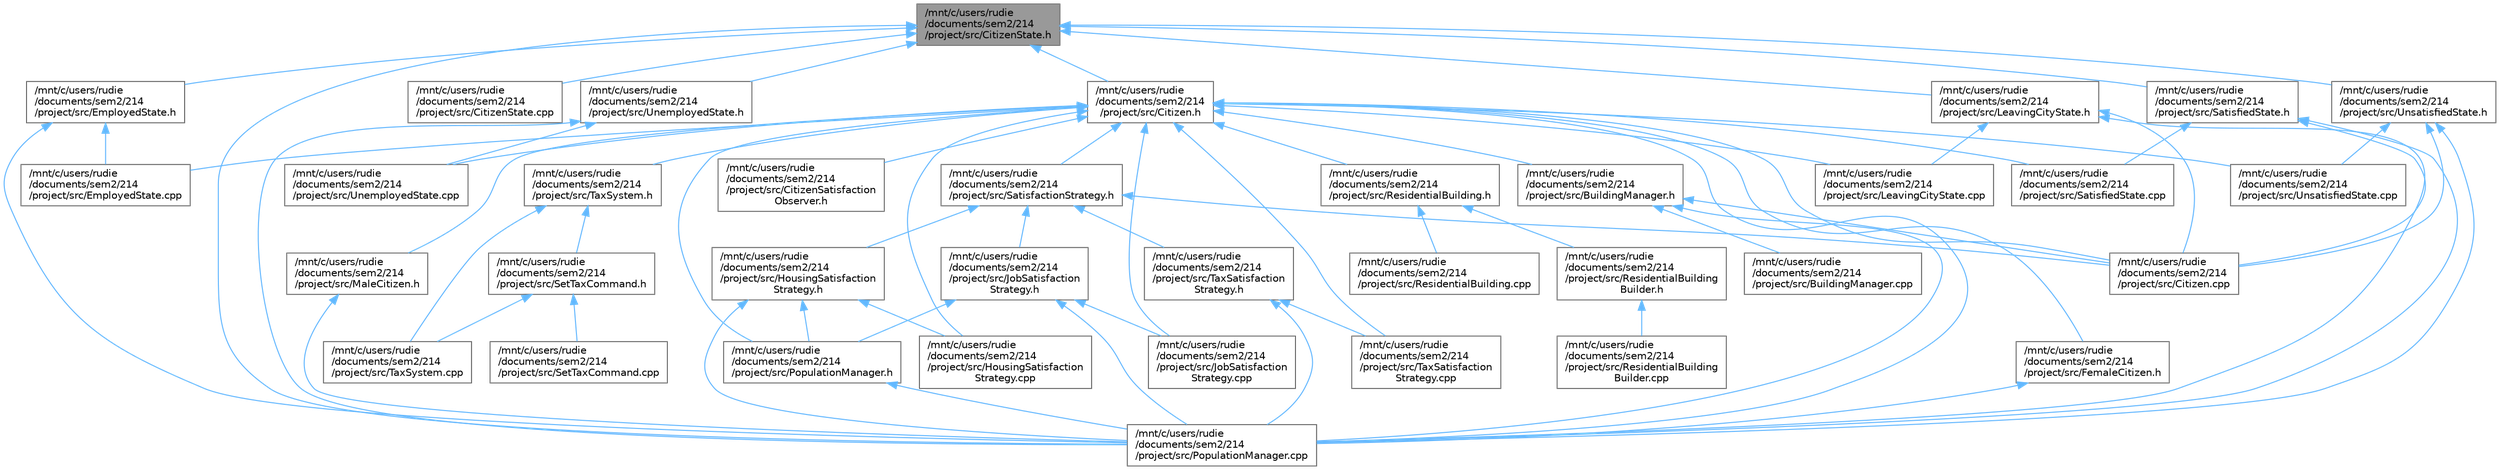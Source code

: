 digraph "/mnt/c/users/rudie/documents/sem2/214/project/src/CitizenState.h"
{
 // LATEX_PDF_SIZE
  bgcolor="transparent";
  edge [fontname=Helvetica,fontsize=10,labelfontname=Helvetica,labelfontsize=10];
  node [fontname=Helvetica,fontsize=10,shape=box,height=0.2,width=0.4];
  Node1 [id="Node000001",label="/mnt/c/users/rudie\l/documents/sem2/214\l/project/src/CitizenState.h",height=0.2,width=0.4,color="gray40", fillcolor="grey60", style="filled", fontcolor="black",tooltip="Declaration of the CitizenState class."];
  Node1 -> Node2 [id="edge65_Node000001_Node000002",dir="back",color="steelblue1",style="solid",tooltip=" "];
  Node2 [id="Node000002",label="/mnt/c/users/rudie\l/documents/sem2/214\l/project/src/Citizen.h",height=0.2,width=0.4,color="grey40", fillcolor="white", style="filled",URL="$Citizen_8h.html",tooltip="Header file for the Citizen class."];
  Node2 -> Node3 [id="edge66_Node000002_Node000003",dir="back",color="steelblue1",style="solid",tooltip=" "];
  Node3 [id="Node000003",label="/mnt/c/users/rudie\l/documents/sem2/214\l/project/src/BuildingManager.h",height=0.2,width=0.4,color="grey40", fillcolor="white", style="filled",URL="$BuildingManager_8h.html",tooltip="Definition of the BuildingManager class."];
  Node3 -> Node4 [id="edge67_Node000003_Node000004",dir="back",color="steelblue1",style="solid",tooltip=" "];
  Node4 [id="Node000004",label="/mnt/c/users/rudie\l/documents/sem2/214\l/project/src/BuildingManager.cpp",height=0.2,width=0.4,color="grey40", fillcolor="white", style="filled",URL="$BuildingManager_8cpp.html",tooltip="Implementation of the BuildingManager class."];
  Node3 -> Node5 [id="edge68_Node000003_Node000005",dir="back",color="steelblue1",style="solid",tooltip=" "];
  Node5 [id="Node000005",label="/mnt/c/users/rudie\l/documents/sem2/214\l/project/src/Citizen.cpp",height=0.2,width=0.4,color="grey40", fillcolor="white", style="filled",URL="$Citizen_8cpp.html",tooltip="Implementation of the Citizen class."];
  Node3 -> Node6 [id="edge69_Node000003_Node000006",dir="back",color="steelblue1",style="solid",tooltip=" "];
  Node6 [id="Node000006",label="/mnt/c/users/rudie\l/documents/sem2/214\l/project/src/PopulationManager.cpp",height=0.2,width=0.4,color="grey40", fillcolor="white", style="filled",URL="$PopulationManager_8cpp.html",tooltip="Implementation of the PopulationManager class."];
  Node2 -> Node5 [id="edge70_Node000002_Node000005",dir="back",color="steelblue1",style="solid",tooltip=" "];
  Node2 -> Node7 [id="edge71_Node000002_Node000007",dir="back",color="steelblue1",style="solid",tooltip=" "];
  Node7 [id="Node000007",label="/mnt/c/users/rudie\l/documents/sem2/214\l/project/src/CitizenSatisfaction\lObserver.h",height=0.2,width=0.4,color="grey40", fillcolor="white", style="filled",URL="$CitizenSatisfactionObserver_8h.html",tooltip="Header file for the CitizenSatisfactionObserver class."];
  Node2 -> Node8 [id="edge72_Node000002_Node000008",dir="back",color="steelblue1",style="solid",tooltip=" "];
  Node8 [id="Node000008",label="/mnt/c/users/rudie\l/documents/sem2/214\l/project/src/EmployedState.cpp",height=0.2,width=0.4,color="grey40", fillcolor="white", style="filled",URL="$EmployedState_8cpp.html",tooltip="Implementation of the EmployedState class for handling the employed state of a Citizen."];
  Node2 -> Node9 [id="edge73_Node000002_Node000009",dir="back",color="steelblue1",style="solid",tooltip=" "];
  Node9 [id="Node000009",label="/mnt/c/users/rudie\l/documents/sem2/214\l/project/src/FemaleCitizen.h",height=0.2,width=0.4,color="grey40", fillcolor="white", style="filled",URL="$FemaleCitizen_8h.html",tooltip="Definition of the FemaleCitizen class."];
  Node9 -> Node6 [id="edge74_Node000009_Node000006",dir="back",color="steelblue1",style="solid",tooltip=" "];
  Node2 -> Node10 [id="edge75_Node000002_Node000010",dir="back",color="steelblue1",style="solid",tooltip=" "];
  Node10 [id="Node000010",label="/mnt/c/users/rudie\l/documents/sem2/214\l/project/src/HousingSatisfaction\lStrategy.cpp",height=0.2,width=0.4,color="grey40", fillcolor="white", style="filled",URL="$HousingSatisfactionStrategy_8cpp.html",tooltip="Implementation of the HousingSatisfactionStrategy class."];
  Node2 -> Node11 [id="edge76_Node000002_Node000011",dir="back",color="steelblue1",style="solid",tooltip=" "];
  Node11 [id="Node000011",label="/mnt/c/users/rudie\l/documents/sem2/214\l/project/src/JobSatisfaction\lStrategy.cpp",height=0.2,width=0.4,color="grey40", fillcolor="white", style="filled",URL="$JobSatisfactionStrategy_8cpp.html",tooltip="Implementation of the JobSatisfactionStrategy class."];
  Node2 -> Node12 [id="edge77_Node000002_Node000012",dir="back",color="steelblue1",style="solid",tooltip=" "];
  Node12 [id="Node000012",label="/mnt/c/users/rudie\l/documents/sem2/214\l/project/src/LeavingCityState.cpp",height=0.2,width=0.4,color="grey40", fillcolor="white", style="filled",URL="$LeavingCityState_8cpp.html",tooltip="Implementation of the LeavingCityState class."];
  Node2 -> Node13 [id="edge78_Node000002_Node000013",dir="back",color="steelblue1",style="solid",tooltip=" "];
  Node13 [id="Node000013",label="/mnt/c/users/rudie\l/documents/sem2/214\l/project/src/MaleCitizen.h",height=0.2,width=0.4,color="grey40", fillcolor="white", style="filled",URL="$MaleCitizen_8h.html",tooltip="Definition of the MaleCitizen class."];
  Node13 -> Node6 [id="edge79_Node000013_Node000006",dir="back",color="steelblue1",style="solid",tooltip=" "];
  Node2 -> Node6 [id="edge80_Node000002_Node000006",dir="back",color="steelblue1",style="solid",tooltip=" "];
  Node2 -> Node14 [id="edge81_Node000002_Node000014",dir="back",color="steelblue1",style="solid",tooltip=" "];
  Node14 [id="Node000014",label="/mnt/c/users/rudie\l/documents/sem2/214\l/project/src/PopulationManager.h",height=0.2,width=0.4,color="grey40", fillcolor="white", style="filled",URL="$PopulationManager_8h.html",tooltip="Definition of the PopulationManager class."];
  Node14 -> Node6 [id="edge82_Node000014_Node000006",dir="back",color="steelblue1",style="solid",tooltip=" "];
  Node2 -> Node15 [id="edge83_Node000002_Node000015",dir="back",color="steelblue1",style="solid",tooltip=" "];
  Node15 [id="Node000015",label="/mnt/c/users/rudie\l/documents/sem2/214\l/project/src/ResidentialBuilding.h",height=0.2,width=0.4,color="grey40", fillcolor="white", style="filled",URL="$ResidentialBuilding_8h.html",tooltip="Header file for the ResidentialBuilding class."];
  Node15 -> Node16 [id="edge84_Node000015_Node000016",dir="back",color="steelblue1",style="solid",tooltip=" "];
  Node16 [id="Node000016",label="/mnt/c/users/rudie\l/documents/sem2/214\l/project/src/ResidentialBuilding.cpp",height=0.2,width=0.4,color="grey40", fillcolor="white", style="filled",URL="$ResidentialBuilding_8cpp.html",tooltip="Implementation of the ResidentialBuilding class."];
  Node15 -> Node17 [id="edge85_Node000015_Node000017",dir="back",color="steelblue1",style="solid",tooltip=" "];
  Node17 [id="Node000017",label="/mnt/c/users/rudie\l/documents/sem2/214\l/project/src/ResidentialBuilding\lBuilder.h",height=0.2,width=0.4,color="grey40", fillcolor="white", style="filled",URL="$ResidentialBuildingBuilder_8h.html",tooltip="Header file for the ResidentialBuildingBuilder class."];
  Node17 -> Node18 [id="edge86_Node000017_Node000018",dir="back",color="steelblue1",style="solid",tooltip=" "];
  Node18 [id="Node000018",label="/mnt/c/users/rudie\l/documents/sem2/214\l/project/src/ResidentialBuilding\lBuilder.cpp",height=0.2,width=0.4,color="grey40", fillcolor="white", style="filled",URL="$ResidentialBuildingBuilder_8cpp.html",tooltip="Implementation file for the ResidentialBuildingBuilder class."];
  Node2 -> Node19 [id="edge87_Node000002_Node000019",dir="back",color="steelblue1",style="solid",tooltip=" "];
  Node19 [id="Node000019",label="/mnt/c/users/rudie\l/documents/sem2/214\l/project/src/SatisfactionStrategy.h",height=0.2,width=0.4,color="grey40", fillcolor="white", style="filled",URL="$SatisfactionStrategy_8h.html",tooltip="Header file for the SatisfactionStrategy class."];
  Node19 -> Node5 [id="edge88_Node000019_Node000005",dir="back",color="steelblue1",style="solid",tooltip=" "];
  Node19 -> Node20 [id="edge89_Node000019_Node000020",dir="back",color="steelblue1",style="solid",tooltip=" "];
  Node20 [id="Node000020",label="/mnt/c/users/rudie\l/documents/sem2/214\l/project/src/HousingSatisfaction\lStrategy.h",height=0.2,width=0.4,color="grey40", fillcolor="white", style="filled",URL="$HousingSatisfactionStrategy_8h.html",tooltip="Definition of the HousingSatisfactionStrategy class."];
  Node20 -> Node10 [id="edge90_Node000020_Node000010",dir="back",color="steelblue1",style="solid",tooltip=" "];
  Node20 -> Node6 [id="edge91_Node000020_Node000006",dir="back",color="steelblue1",style="solid",tooltip=" "];
  Node20 -> Node14 [id="edge92_Node000020_Node000014",dir="back",color="steelblue1",style="solid",tooltip=" "];
  Node19 -> Node21 [id="edge93_Node000019_Node000021",dir="back",color="steelblue1",style="solid",tooltip=" "];
  Node21 [id="Node000021",label="/mnt/c/users/rudie\l/documents/sem2/214\l/project/src/JobSatisfaction\lStrategy.h",height=0.2,width=0.4,color="grey40", fillcolor="white", style="filled",URL="$JobSatisfactionStrategy_8h.html",tooltip="Definition of the JobSatisfactionStrategy class."];
  Node21 -> Node11 [id="edge94_Node000021_Node000011",dir="back",color="steelblue1",style="solid",tooltip=" "];
  Node21 -> Node6 [id="edge95_Node000021_Node000006",dir="back",color="steelblue1",style="solid",tooltip=" "];
  Node21 -> Node14 [id="edge96_Node000021_Node000014",dir="back",color="steelblue1",style="solid",tooltip=" "];
  Node19 -> Node22 [id="edge97_Node000019_Node000022",dir="back",color="steelblue1",style="solid",tooltip=" "];
  Node22 [id="Node000022",label="/mnt/c/users/rudie\l/documents/sem2/214\l/project/src/TaxSatisfaction\lStrategy.h",height=0.2,width=0.4,color="grey40", fillcolor="white", style="filled",URL="$TaxSatisfactionStrategy_8h_source.html",tooltip=" "];
  Node22 -> Node6 [id="edge98_Node000022_Node000006",dir="back",color="steelblue1",style="solid",tooltip=" "];
  Node22 -> Node23 [id="edge99_Node000022_Node000023",dir="back",color="steelblue1",style="solid",tooltip=" "];
  Node23 [id="Node000023",label="/mnt/c/users/rudie\l/documents/sem2/214\l/project/src/TaxSatisfaction\lStrategy.cpp",height=0.2,width=0.4,color="grey40", fillcolor="white", style="filled",URL="$TaxSatisfactionStrategy_8cpp.html",tooltip="Implementation of the TaxSatisfactionStrategy class."];
  Node2 -> Node24 [id="edge100_Node000002_Node000024",dir="back",color="steelblue1",style="solid",tooltip=" "];
  Node24 [id="Node000024",label="/mnt/c/users/rudie\l/documents/sem2/214\l/project/src/SatisfiedState.cpp",height=0.2,width=0.4,color="grey40", fillcolor="white", style="filled",URL="$SatisfiedState_8cpp.html",tooltip="Implementation file for the SatisfiedState class."];
  Node2 -> Node23 [id="edge101_Node000002_Node000023",dir="back",color="steelblue1",style="solid",tooltip=" "];
  Node2 -> Node25 [id="edge102_Node000002_Node000025",dir="back",color="steelblue1",style="solid",tooltip=" "];
  Node25 [id="Node000025",label="/mnt/c/users/rudie\l/documents/sem2/214\l/project/src/TaxSystem.h",height=0.2,width=0.4,color="grey40", fillcolor="white", style="filled",URL="$TaxSystem_8h_source.html",tooltip=" "];
  Node25 -> Node26 [id="edge103_Node000025_Node000026",dir="back",color="steelblue1",style="solid",tooltip=" "];
  Node26 [id="Node000026",label="/mnt/c/users/rudie\l/documents/sem2/214\l/project/src/SetTaxCommand.h",height=0.2,width=0.4,color="grey40", fillcolor="white", style="filled",URL="$SetTaxCommand_8h.html",tooltip="Declaration of the SetTaxCommand class."];
  Node26 -> Node27 [id="edge104_Node000026_Node000027",dir="back",color="steelblue1",style="solid",tooltip=" "];
  Node27 [id="Node000027",label="/mnt/c/users/rudie\l/documents/sem2/214\l/project/src/SetTaxCommand.cpp",height=0.2,width=0.4,color="grey40", fillcolor="white", style="filled",URL="$SetTaxCommand_8cpp.html",tooltip="Implementation of the SetTaxCommand class."];
  Node26 -> Node28 [id="edge105_Node000026_Node000028",dir="back",color="steelblue1",style="solid",tooltip=" "];
  Node28 [id="Node000028",label="/mnt/c/users/rudie\l/documents/sem2/214\l/project/src/TaxSystem.cpp",height=0.2,width=0.4,color="grey40", fillcolor="white", style="filled",URL="$TaxSystem_8cpp.html",tooltip="Implementation of the TaxSystem class."];
  Node25 -> Node28 [id="edge106_Node000025_Node000028",dir="back",color="steelblue1",style="solid",tooltip=" "];
  Node2 -> Node29 [id="edge107_Node000002_Node000029",dir="back",color="steelblue1",style="solid",tooltip=" "];
  Node29 [id="Node000029",label="/mnt/c/users/rudie\l/documents/sem2/214\l/project/src/UnemployedState.cpp",height=0.2,width=0.4,color="grey40", fillcolor="white", style="filled",URL="$UnemployedState_8cpp.html",tooltip="Implementation of the UnemployedState class."];
  Node2 -> Node30 [id="edge108_Node000002_Node000030",dir="back",color="steelblue1",style="solid",tooltip=" "];
  Node30 [id="Node000030",label="/mnt/c/users/rudie\l/documents/sem2/214\l/project/src/UnsatisfiedState.cpp",height=0.2,width=0.4,color="grey40", fillcolor="white", style="filled",URL="$UnsatisfiedState_8cpp.html",tooltip="Implementation of the UnsatisfiedState class."];
  Node1 -> Node31 [id="edge109_Node000001_Node000031",dir="back",color="steelblue1",style="solid",tooltip=" "];
  Node31 [id="Node000031",label="/mnt/c/users/rudie\l/documents/sem2/214\l/project/src/CitizenState.cpp",height=0.2,width=0.4,color="grey40", fillcolor="white", style="filled",URL="$CitizenState_8cpp.html",tooltip="Implementation of the CitizenState class."];
  Node1 -> Node32 [id="edge110_Node000001_Node000032",dir="back",color="steelblue1",style="solid",tooltip=" "];
  Node32 [id="Node000032",label="/mnt/c/users/rudie\l/documents/sem2/214\l/project/src/EmployedState.h",height=0.2,width=0.4,color="grey40", fillcolor="white", style="filled",URL="$EmployedState_8h.html",tooltip="Declaration of the EmployedState class for handling the employed state of a Citizen."];
  Node32 -> Node8 [id="edge111_Node000032_Node000008",dir="back",color="steelblue1",style="solid",tooltip=" "];
  Node32 -> Node6 [id="edge112_Node000032_Node000006",dir="back",color="steelblue1",style="solid",tooltip=" "];
  Node1 -> Node33 [id="edge113_Node000001_Node000033",dir="back",color="steelblue1",style="solid",tooltip=" "];
  Node33 [id="Node000033",label="/mnt/c/users/rudie\l/documents/sem2/214\l/project/src/LeavingCityState.h",height=0.2,width=0.4,color="grey40", fillcolor="white", style="filled",URL="$LeavingCityState_8h.html",tooltip="Definition of the LeavingCityState class."];
  Node33 -> Node5 [id="edge114_Node000033_Node000005",dir="back",color="steelblue1",style="solid",tooltip=" "];
  Node33 -> Node12 [id="edge115_Node000033_Node000012",dir="back",color="steelblue1",style="solid",tooltip=" "];
  Node33 -> Node6 [id="edge116_Node000033_Node000006",dir="back",color="steelblue1",style="solid",tooltip=" "];
  Node1 -> Node6 [id="edge117_Node000001_Node000006",dir="back",color="steelblue1",style="solid",tooltip=" "];
  Node1 -> Node34 [id="edge118_Node000001_Node000034",dir="back",color="steelblue1",style="solid",tooltip=" "];
  Node34 [id="Node000034",label="/mnt/c/users/rudie\l/documents/sem2/214\l/project/src/SatisfiedState.h",height=0.2,width=0.4,color="grey40", fillcolor="white", style="filled",URL="$SatisfiedState_8h.html",tooltip="Header file for the SatisfiedState class."];
  Node34 -> Node5 [id="edge119_Node000034_Node000005",dir="back",color="steelblue1",style="solid",tooltip=" "];
  Node34 -> Node6 [id="edge120_Node000034_Node000006",dir="back",color="steelblue1",style="solid",tooltip=" "];
  Node34 -> Node24 [id="edge121_Node000034_Node000024",dir="back",color="steelblue1",style="solid",tooltip=" "];
  Node1 -> Node35 [id="edge122_Node000001_Node000035",dir="back",color="steelblue1",style="solid",tooltip=" "];
  Node35 [id="Node000035",label="/mnt/c/users/rudie\l/documents/sem2/214\l/project/src/UnemployedState.h",height=0.2,width=0.4,color="grey40", fillcolor="white", style="filled",URL="$UnemployedState_8h.html",tooltip="Declaration of the UnemployedState class."];
  Node35 -> Node6 [id="edge123_Node000035_Node000006",dir="back",color="steelblue1",style="solid",tooltip=" "];
  Node35 -> Node29 [id="edge124_Node000035_Node000029",dir="back",color="steelblue1",style="solid",tooltip=" "];
  Node1 -> Node36 [id="edge125_Node000001_Node000036",dir="back",color="steelblue1",style="solid",tooltip=" "];
  Node36 [id="Node000036",label="/mnt/c/users/rudie\l/documents/sem2/214\l/project/src/UnsatisfiedState.h",height=0.2,width=0.4,color="grey40", fillcolor="white", style="filled",URL="$UnsatisfiedState_8h.html",tooltip="Declaration of the UnsatisfiedState class."];
  Node36 -> Node5 [id="edge126_Node000036_Node000005",dir="back",color="steelblue1",style="solid",tooltip=" "];
  Node36 -> Node6 [id="edge127_Node000036_Node000006",dir="back",color="steelblue1",style="solid",tooltip=" "];
  Node36 -> Node30 [id="edge128_Node000036_Node000030",dir="back",color="steelblue1",style="solid",tooltip=" "];
}
